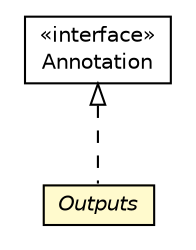 #!/usr/local/bin/dot
#
# Class diagram 
# Generated by UMLGraph version R5_6-24-gf6e263 (http://www.umlgraph.org/)
#

digraph G {
	edge [fontname="Helvetica",fontsize=10,labelfontname="Helvetica",labelfontsize=10];
	node [fontname="Helvetica",fontsize=10,shape=plaintext];
	nodesep=0.25;
	ranksep=0.5;
	// org.universAAL.middleware.api.annotation.Outputs
	c287647 [label=<<table title="org.universAAL.middleware.api.annotation.Outputs" border="0" cellborder="1" cellspacing="0" cellpadding="2" port="p" bgcolor="lemonChiffon" href="./Outputs.html">
		<tr><td><table border="0" cellspacing="0" cellpadding="1">
<tr><td align="center" balign="center"><font face="Helvetica-Oblique"> Outputs </font></td></tr>
		</table></td></tr>
		</table>>, URL="./Outputs.html", fontname="Helvetica", fontcolor="black", fontsize=10.0];
	//org.universAAL.middleware.api.annotation.Outputs implements java.lang.annotation.Annotation
	c287725:p -> c287647:p [dir=back,arrowtail=empty,style=dashed];
	// java.lang.annotation.Annotation
	c287725 [label=<<table title="java.lang.annotation.Annotation" border="0" cellborder="1" cellspacing="0" cellpadding="2" port="p" href="http://java.sun.com/j2se/1.4.2/docs/api/java/lang/annotation/Annotation.html">
		<tr><td><table border="0" cellspacing="0" cellpadding="1">
<tr><td align="center" balign="center"> &#171;interface&#187; </td></tr>
<tr><td align="center" balign="center"> Annotation </td></tr>
		</table></td></tr>
		</table>>, URL="http://java.sun.com/j2se/1.4.2/docs/api/java/lang/annotation/Annotation.html", fontname="Helvetica", fontcolor="black", fontsize=10.0];
}

